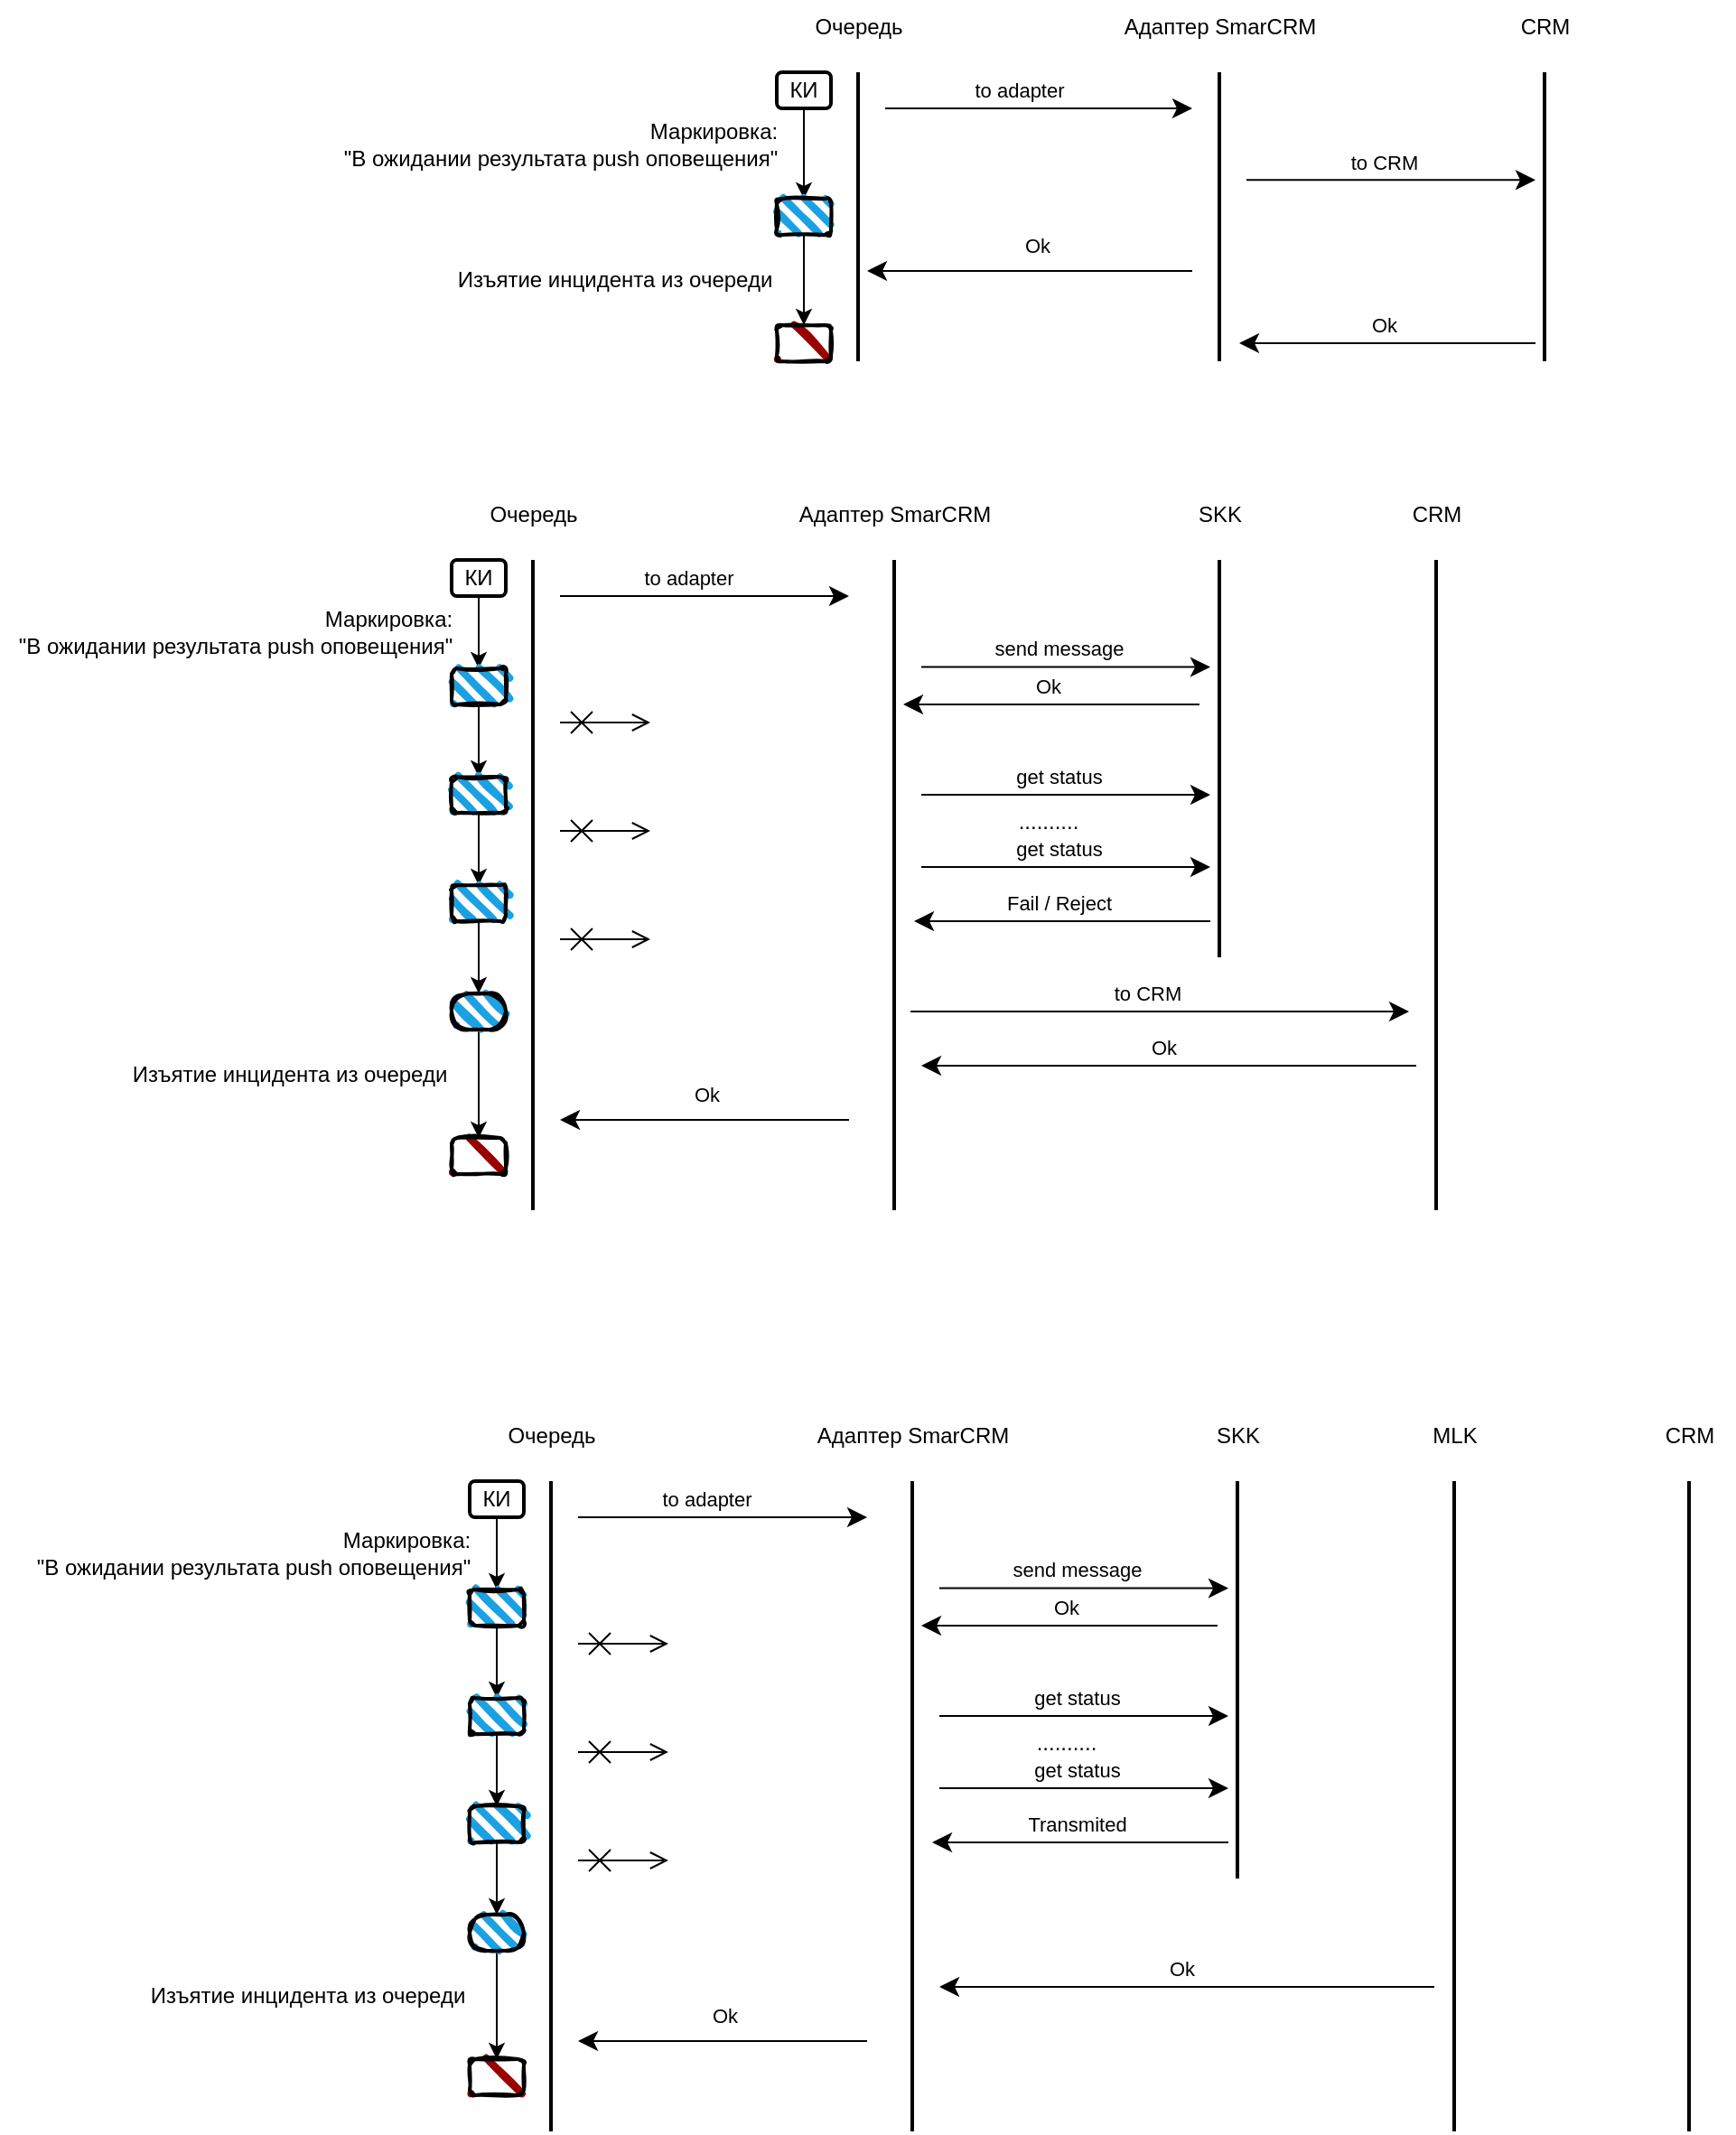 <mxfile version="21.1.5" type="github">
  <diagram name="Страница 1" id="jhRbLKA4-imZrKw_z_AS">
    <mxGraphModel dx="1875" dy="412" grid="1" gridSize="10" guides="1" tooltips="1" connect="1" arrows="1" fold="1" page="1" pageScale="1" pageWidth="827" pageHeight="1169" math="0" shadow="0">
      <root>
        <mxCell id="0" />
        <mxCell id="1" parent="0" />
        <mxCell id="TuORr6WVLsLbP89PUuP_-1" value="" style="line;strokeWidth=2;direction=south;html=1;" vertex="1" parent="1">
          <mxGeometry x="500" y="80" width="10" height="160" as="geometry" />
        </mxCell>
        <mxCell id="TuORr6WVLsLbP89PUuP_-3" value="" style="line;strokeWidth=2;direction=south;html=1;" vertex="1" parent="1">
          <mxGeometry x="680" y="80" width="10" height="160" as="geometry" />
        </mxCell>
        <mxCell id="TuORr6WVLsLbP89PUuP_-4" value="" style="line;strokeWidth=2;direction=south;html=1;" vertex="1" parent="1">
          <mxGeometry x="300" y="80" width="10" height="160" as="geometry" />
        </mxCell>
        <mxCell id="TuORr6WVLsLbP89PUuP_-7" value="" style="edgeStyle=segmentEdgeStyle;endArrow=classic;html=1;curved=0;rounded=0;endSize=8;startSize=8;" edge="1" parent="1">
          <mxGeometry width="50" height="50" relative="1" as="geometry">
            <mxPoint x="320" y="100" as="sourcePoint" />
            <mxPoint x="490" y="100" as="targetPoint" />
          </mxGeometry>
        </mxCell>
        <mxCell id="TuORr6WVLsLbP89PUuP_-17" value="to adapter" style="edgeLabel;html=1;align=center;verticalAlign=middle;resizable=0;points=[];" vertex="1" connectable="0" parent="TuORr6WVLsLbP89PUuP_-7">
          <mxGeometry x="-0.342" y="-2" relative="1" as="geometry">
            <mxPoint x="18" y="-12" as="offset" />
          </mxGeometry>
        </mxCell>
        <mxCell id="TuORr6WVLsLbP89PUuP_-8" value="to CRM" style="edgeStyle=segmentEdgeStyle;endArrow=classic;html=1;curved=0;rounded=0;endSize=8;startSize=8;" edge="1" parent="1">
          <mxGeometry x="-0.05" y="10" width="50" height="50" relative="1" as="geometry">
            <mxPoint x="520" y="139.66" as="sourcePoint" />
            <mxPoint x="680" y="139.66" as="targetPoint" />
            <mxPoint as="offset" />
          </mxGeometry>
        </mxCell>
        <mxCell id="TuORr6WVLsLbP89PUuP_-9" value="Ok" style="edgeStyle=segmentEdgeStyle;endArrow=classic;html=1;curved=0;rounded=0;endSize=8;startSize=8;" edge="1" parent="1">
          <mxGeometry x="0.024" y="-10" width="50" height="50" relative="1" as="geometry">
            <mxPoint x="680" y="230" as="sourcePoint" />
            <mxPoint x="516" y="230" as="targetPoint" />
            <mxPoint as="offset" />
          </mxGeometry>
        </mxCell>
        <mxCell id="TuORr6WVLsLbP89PUuP_-11" value="Очередь" style="text;html=1;align=center;verticalAlign=middle;resizable=0;points=[];autosize=1;strokeColor=none;fillColor=none;" vertex="1" parent="1">
          <mxGeometry x="270" y="40" width="70" height="30" as="geometry" />
        </mxCell>
        <mxCell id="TuORr6WVLsLbP89PUuP_-12" value="Адаптер SmarCRM" style="text;html=1;align=center;verticalAlign=middle;resizable=0;points=[];autosize=1;strokeColor=none;fillColor=none;" vertex="1" parent="1">
          <mxGeometry x="440" y="40" width="130" height="30" as="geometry" />
        </mxCell>
        <mxCell id="TuORr6WVLsLbP89PUuP_-29" value="" style="edgeStyle=orthogonalEdgeStyle;rounded=0;orthogonalLoop=1;jettySize=auto;html=1;" edge="1" parent="1" source="TuORr6WVLsLbP89PUuP_-15" target="TuORr6WVLsLbP89PUuP_-16">
          <mxGeometry relative="1" as="geometry" />
        </mxCell>
        <mxCell id="TuORr6WVLsLbP89PUuP_-15" value="КИ" style="rounded=1;whiteSpace=wrap;html=1;strokeWidth=2;" vertex="1" parent="1">
          <mxGeometry x="260" y="80" width="30" height="20" as="geometry" />
        </mxCell>
        <mxCell id="TuORr6WVLsLbP89PUuP_-32" value="" style="edgeStyle=orthogonalEdgeStyle;rounded=0;orthogonalLoop=1;jettySize=auto;html=1;" edge="1" parent="1" source="TuORr6WVLsLbP89PUuP_-16" target="TuORr6WVLsLbP89PUuP_-23">
          <mxGeometry relative="1" as="geometry" />
        </mxCell>
        <mxCell id="TuORr6WVLsLbP89PUuP_-16" value="" style="rounded=1;whiteSpace=wrap;html=1;strokeWidth=2;fillWeight=4;hachureGap=8;hachureAngle=45;fillColor=#1ba1e2;sketch=1;" vertex="1" parent="1">
          <mxGeometry x="260" y="150" width="30" height="20" as="geometry" />
        </mxCell>
        <mxCell id="TuORr6WVLsLbP89PUuP_-21" value="" style="edgeStyle=segmentEdgeStyle;endArrow=classic;html=1;curved=0;rounded=0;endSize=8;startSize=8;" edge="1" parent="1">
          <mxGeometry width="50" height="50" relative="1" as="geometry">
            <mxPoint x="490" y="190" as="sourcePoint" />
            <mxPoint x="310" y="190" as="targetPoint" />
          </mxGeometry>
        </mxCell>
        <mxCell id="TuORr6WVLsLbP89PUuP_-22" value="Ok" style="edgeLabel;html=1;align=center;verticalAlign=middle;resizable=0;points=[];" vertex="1" connectable="0" parent="TuORr6WVLsLbP89PUuP_-21">
          <mxGeometry x="-0.342" y="-2" relative="1" as="geometry">
            <mxPoint x="-27" y="-12" as="offset" />
          </mxGeometry>
        </mxCell>
        <mxCell id="TuORr6WVLsLbP89PUuP_-23" value="" style="rounded=1;whiteSpace=wrap;html=1;strokeWidth=2;fillWeight=4;hachureGap=20;hachureAngle=45;fillColor=#990000;sketch=1;" vertex="1" parent="1">
          <mxGeometry x="260" y="220" width="30" height="20" as="geometry" />
        </mxCell>
        <mxCell id="TuORr6WVLsLbP89PUuP_-28" value="CRM" style="text;html=1;align=center;verticalAlign=middle;resizable=0;points=[];autosize=1;strokeColor=none;fillColor=none;" vertex="1" parent="1">
          <mxGeometry x="660" y="40" width="50" height="30" as="geometry" />
        </mxCell>
        <mxCell id="TuORr6WVLsLbP89PUuP_-31" value="&lt;div align=&quot;right&quot;&gt;Маркировка: &lt;br&gt;&lt;/div&gt;&quot;В ожидании результата &lt;span lang=&quot;EN-US&quot;&gt;push &lt;/span&gt;&lt;span&gt;оповещения&quot;&lt;/span&gt;" style="text;html=1;align=center;verticalAlign=middle;resizable=0;points=[];autosize=1;strokeColor=none;fillColor=none;" vertex="1" parent="1">
          <mxGeometry x="10" y="100" width="260" height="40" as="geometry" />
        </mxCell>
        <mxCell id="TuORr6WVLsLbP89PUuP_-33" value="Изъятие инцидента из очереди" style="text;html=1;align=center;verticalAlign=middle;resizable=0;points=[];autosize=1;strokeColor=none;fillColor=none;" vertex="1" parent="1">
          <mxGeometry x="70" y="180" width="200" height="30" as="geometry" />
        </mxCell>
        <mxCell id="TuORr6WVLsLbP89PUuP_-34" value="" style="line;strokeWidth=2;direction=south;html=1;" vertex="1" parent="1">
          <mxGeometry x="320" y="350" width="10" height="360" as="geometry" />
        </mxCell>
        <mxCell id="TuORr6WVLsLbP89PUuP_-35" value="" style="line;strokeWidth=2;direction=south;html=1;" vertex="1" parent="1">
          <mxGeometry x="500" y="350" width="10" height="220" as="geometry" />
        </mxCell>
        <mxCell id="TuORr6WVLsLbP89PUuP_-36" value="" style="line;strokeWidth=2;direction=south;html=1;" vertex="1" parent="1">
          <mxGeometry x="120" y="350" width="10" height="360" as="geometry" />
        </mxCell>
        <mxCell id="TuORr6WVLsLbP89PUuP_-37" value="" style="edgeStyle=segmentEdgeStyle;endArrow=classic;html=1;curved=0;rounded=0;endSize=8;startSize=8;" edge="1" parent="1">
          <mxGeometry width="50" height="50" relative="1" as="geometry">
            <mxPoint x="140" y="370" as="sourcePoint" />
            <mxPoint x="300" y="370" as="targetPoint" />
          </mxGeometry>
        </mxCell>
        <mxCell id="TuORr6WVLsLbP89PUuP_-38" value="to adapter" style="edgeLabel;html=1;align=center;verticalAlign=middle;resizable=0;points=[];" vertex="1" connectable="0" parent="TuORr6WVLsLbP89PUuP_-37">
          <mxGeometry x="-0.342" y="-2" relative="1" as="geometry">
            <mxPoint x="18" y="-12" as="offset" />
          </mxGeometry>
        </mxCell>
        <mxCell id="TuORr6WVLsLbP89PUuP_-39" value="send message" style="edgeStyle=segmentEdgeStyle;endArrow=classic;html=1;curved=0;rounded=0;endSize=8;startSize=8;" edge="1" parent="1">
          <mxGeometry x="-0.05" y="10" width="50" height="50" relative="1" as="geometry">
            <mxPoint x="340" y="409.31" as="sourcePoint" />
            <mxPoint x="500" y="409.31" as="targetPoint" />
            <mxPoint as="offset" />
          </mxGeometry>
        </mxCell>
        <mxCell id="TuORr6WVLsLbP89PUuP_-40" value="Ok" style="edgeStyle=segmentEdgeStyle;endArrow=classic;html=1;curved=0;rounded=0;endSize=8;startSize=8;" edge="1" parent="1">
          <mxGeometry x="0.026" y="-10" width="50" height="50" relative="1" as="geometry">
            <mxPoint x="494" y="430" as="sourcePoint" />
            <mxPoint x="330" y="430" as="targetPoint" />
            <mxPoint as="offset" />
          </mxGeometry>
        </mxCell>
        <mxCell id="TuORr6WVLsLbP89PUuP_-41" value="Очередь" style="text;html=1;align=center;verticalAlign=middle;resizable=0;points=[];autosize=1;strokeColor=none;fillColor=none;" vertex="1" parent="1">
          <mxGeometry x="90" y="310" width="70" height="30" as="geometry" />
        </mxCell>
        <mxCell id="TuORr6WVLsLbP89PUuP_-42" value="Адаптер SmarCRM" style="text;html=1;align=center;verticalAlign=middle;resizable=0;points=[];autosize=1;strokeColor=none;fillColor=none;" vertex="1" parent="1">
          <mxGeometry x="260" y="310" width="130" height="30" as="geometry" />
        </mxCell>
        <mxCell id="TuORr6WVLsLbP89PUuP_-43" value="" style="edgeStyle=orthogonalEdgeStyle;rounded=0;orthogonalLoop=1;jettySize=auto;html=1;" edge="1" parent="1" source="TuORr6WVLsLbP89PUuP_-44" target="TuORr6WVLsLbP89PUuP_-46">
          <mxGeometry relative="1" as="geometry" />
        </mxCell>
        <mxCell id="TuORr6WVLsLbP89PUuP_-44" value="КИ" style="rounded=1;whiteSpace=wrap;html=1;strokeWidth=2;" vertex="1" parent="1">
          <mxGeometry x="80" y="350" width="30" height="20" as="geometry" />
        </mxCell>
        <mxCell id="TuORr6WVLsLbP89PUuP_-87" style="edgeStyle=orthogonalEdgeStyle;rounded=0;orthogonalLoop=1;jettySize=auto;html=1;entryX=0.5;entryY=0;entryDx=0;entryDy=0;" edge="1" parent="1" source="TuORr6WVLsLbP89PUuP_-46" target="TuORr6WVLsLbP89PUuP_-82">
          <mxGeometry relative="1" as="geometry" />
        </mxCell>
        <mxCell id="TuORr6WVLsLbP89PUuP_-46" value="" style="rounded=1;whiteSpace=wrap;html=1;strokeWidth=2;fillWeight=4;hachureGap=8;hachureAngle=45;fillColor=#1ba1e2;sketch=1;" vertex="1" parent="1">
          <mxGeometry x="80" y="410" width="30" height="20" as="geometry" />
        </mxCell>
        <mxCell id="TuORr6WVLsLbP89PUuP_-50" value="SKK" style="text;html=1;align=center;verticalAlign=middle;resizable=0;points=[];autosize=1;strokeColor=none;fillColor=none;" vertex="1" parent="1">
          <mxGeometry x="480" y="310" width="50" height="30" as="geometry" />
        </mxCell>
        <mxCell id="TuORr6WVLsLbP89PUuP_-51" value="&lt;div align=&quot;right&quot;&gt;Маркировка: &lt;br&gt;&lt;/div&gt;&quot;В ожидании результата &lt;span lang=&quot;EN-US&quot;&gt;push &lt;/span&gt;&lt;span&gt;оповещения&quot;&lt;/span&gt;" style="text;html=1;align=center;verticalAlign=middle;resizable=0;points=[];autosize=1;strokeColor=none;fillColor=none;" vertex="1" parent="1">
          <mxGeometry x="-170" y="370" width="260" height="40" as="geometry" />
        </mxCell>
        <mxCell id="TuORr6WVLsLbP89PUuP_-53" value="get status" style="edgeStyle=segmentEdgeStyle;endArrow=classic;html=1;curved=0;rounded=0;endSize=8;startSize=8;" edge="1" parent="1">
          <mxGeometry x="-0.05" y="10" width="50" height="50" relative="1" as="geometry">
            <mxPoint x="340" y="480.0" as="sourcePoint" />
            <mxPoint x="500" y="480.0" as="targetPoint" />
            <mxPoint as="offset" />
          </mxGeometry>
        </mxCell>
        <mxCell id="TuORr6WVLsLbP89PUuP_-54" value=".........." style="text;html=1;align=center;verticalAlign=middle;resizable=0;points=[];autosize=1;strokeColor=none;fillColor=none;" vertex="1" parent="1">
          <mxGeometry x="380" y="480" width="60" height="30" as="geometry" />
        </mxCell>
        <mxCell id="TuORr6WVLsLbP89PUuP_-55" value="get status" style="edgeStyle=segmentEdgeStyle;endArrow=classic;html=1;curved=0;rounded=0;endSize=8;startSize=8;" edge="1" parent="1">
          <mxGeometry x="-0.05" y="10" width="50" height="50" relative="1" as="geometry">
            <mxPoint x="340" y="520" as="sourcePoint" />
            <mxPoint x="500" y="520" as="targetPoint" />
            <mxPoint as="offset" />
          </mxGeometry>
        </mxCell>
        <mxCell id="TuORr6WVLsLbP89PUuP_-56" value="Fail / Reject" style="edgeStyle=segmentEdgeStyle;endArrow=classic;html=1;curved=0;rounded=0;endSize=8;startSize=8;" edge="1" parent="1">
          <mxGeometry x="0.026" y="-10" width="50" height="50" relative="1" as="geometry">
            <mxPoint x="500" y="550" as="sourcePoint" />
            <mxPoint x="336" y="550" as="targetPoint" />
            <mxPoint as="offset" />
          </mxGeometry>
        </mxCell>
        <mxCell id="TuORr6WVLsLbP89PUuP_-75" value="" style="line;strokeWidth=2;direction=south;html=1;" vertex="1" parent="1">
          <mxGeometry x="620" y="350" width="10" height="360" as="geometry" />
        </mxCell>
        <mxCell id="TuORr6WVLsLbP89PUuP_-76" value="CRM" style="text;html=1;align=center;verticalAlign=middle;resizable=0;points=[];autosize=1;strokeColor=none;fillColor=none;" vertex="1" parent="1">
          <mxGeometry x="600" y="310" width="50" height="30" as="geometry" />
        </mxCell>
        <mxCell id="TuORr6WVLsLbP89PUuP_-78" value="to CRM" style="edgeStyle=segmentEdgeStyle;endArrow=classic;html=1;curved=0;rounded=0;endSize=8;startSize=8;" edge="1" parent="1">
          <mxGeometry x="-0.05" y="10" width="50" height="50" relative="1" as="geometry">
            <mxPoint x="334" y="600" as="sourcePoint" />
            <mxPoint x="610" y="600" as="targetPoint" />
            <mxPoint as="offset" />
          </mxGeometry>
        </mxCell>
        <mxCell id="TuORr6WVLsLbP89PUuP_-79" value="Ok" style="edgeStyle=segmentEdgeStyle;endArrow=classic;html=1;curved=0;rounded=0;endSize=8;startSize=8;" edge="1" parent="1">
          <mxGeometry x="0.026" y="-10" width="50" height="50" relative="1" as="geometry">
            <mxPoint x="614" y="630" as="sourcePoint" />
            <mxPoint x="340" y="630" as="targetPoint" />
            <mxPoint as="offset" />
          </mxGeometry>
        </mxCell>
        <mxCell id="TuORr6WVLsLbP89PUuP_-80" value="" style="edgeStyle=segmentEdgeStyle;endArrow=classic;html=1;curved=0;rounded=0;endSize=8;startSize=8;" edge="1" parent="1">
          <mxGeometry width="50" height="50" relative="1" as="geometry">
            <mxPoint x="300" y="660" as="sourcePoint" />
            <mxPoint x="140" y="660" as="targetPoint" />
          </mxGeometry>
        </mxCell>
        <mxCell id="TuORr6WVLsLbP89PUuP_-81" value="Ok" style="edgeLabel;html=1;align=center;verticalAlign=middle;resizable=0;points=[];" vertex="1" connectable="0" parent="TuORr6WVLsLbP89PUuP_-80">
          <mxGeometry x="-0.342" y="-2" relative="1" as="geometry">
            <mxPoint x="-27" y="-12" as="offset" />
          </mxGeometry>
        </mxCell>
        <mxCell id="TuORr6WVLsLbP89PUuP_-88" style="edgeStyle=orthogonalEdgeStyle;rounded=0;orthogonalLoop=1;jettySize=auto;html=1;entryX=0.5;entryY=0;entryDx=0;entryDy=0;" edge="1" parent="1" source="TuORr6WVLsLbP89PUuP_-82" target="TuORr6WVLsLbP89PUuP_-83">
          <mxGeometry relative="1" as="geometry" />
        </mxCell>
        <mxCell id="TuORr6WVLsLbP89PUuP_-82" value="" style="rounded=1;whiteSpace=wrap;html=1;strokeWidth=2;fillWeight=4;hachureGap=8;hachureAngle=45;fillColor=#1ba1e2;sketch=1;" vertex="1" parent="1">
          <mxGeometry x="80" y="470" width="30" height="20" as="geometry" />
        </mxCell>
        <mxCell id="TuORr6WVLsLbP89PUuP_-89" style="edgeStyle=orthogonalEdgeStyle;rounded=0;orthogonalLoop=1;jettySize=auto;html=1;entryX=0.5;entryY=0;entryDx=0;entryDy=0;" edge="1" parent="1" source="TuORr6WVLsLbP89PUuP_-83" target="TuORr6WVLsLbP89PUuP_-84">
          <mxGeometry relative="1" as="geometry" />
        </mxCell>
        <mxCell id="TuORr6WVLsLbP89PUuP_-83" value="" style="rounded=1;whiteSpace=wrap;html=1;strokeWidth=2;fillWeight=4;hachureGap=8;hachureAngle=45;fillColor=#1ba1e2;sketch=1;" vertex="1" parent="1">
          <mxGeometry x="80" y="530" width="30" height="20" as="geometry" />
        </mxCell>
        <mxCell id="TuORr6WVLsLbP89PUuP_-90" style="edgeStyle=orthogonalEdgeStyle;rounded=0;orthogonalLoop=1;jettySize=auto;html=1;entryX=0.5;entryY=0;entryDx=0;entryDy=0;" edge="1" parent="1" source="TuORr6WVLsLbP89PUuP_-84" target="TuORr6WVLsLbP89PUuP_-85">
          <mxGeometry relative="1" as="geometry" />
        </mxCell>
        <mxCell id="TuORr6WVLsLbP89PUuP_-84" value="" style="rounded=1;whiteSpace=wrap;html=1;strokeWidth=2;fillWeight=4;hachureGap=8;hachureAngle=45;fillColor=#1ba1e2;sketch=1;arcSize=50;" vertex="1" parent="1">
          <mxGeometry x="80" y="590" width="30" height="20" as="geometry" />
        </mxCell>
        <mxCell id="TuORr6WVLsLbP89PUuP_-85" value="" style="rounded=1;whiteSpace=wrap;html=1;strokeWidth=2;fillWeight=4;hachureGap=20;hachureAngle=45;fillColor=#990000;sketch=1;" vertex="1" parent="1">
          <mxGeometry x="80" y="670" width="30" height="20" as="geometry" />
        </mxCell>
        <mxCell id="TuORr6WVLsLbP89PUuP_-91" value="Изъятие инцидента из очереди" style="text;html=1;align=center;verticalAlign=middle;resizable=0;points=[];autosize=1;strokeColor=none;fillColor=none;" vertex="1" parent="1">
          <mxGeometry x="-110" y="620" width="200" height="30" as="geometry" />
        </mxCell>
        <mxCell id="TuORr6WVLsLbP89PUuP_-97" value="" style="endArrow=open;startArrow=cross;endFill=0;startFill=0;endSize=8;startSize=10;html=1;rounded=0;" edge="1" parent="1">
          <mxGeometry width="160" relative="1" as="geometry">
            <mxPoint x="140" y="440" as="sourcePoint" />
            <mxPoint x="190" y="440" as="targetPoint" />
          </mxGeometry>
        </mxCell>
        <mxCell id="TuORr6WVLsLbP89PUuP_-98" value="" style="endArrow=open;startArrow=cross;endFill=0;startFill=0;endSize=8;startSize=10;html=1;rounded=0;" edge="1" parent="1">
          <mxGeometry width="160" relative="1" as="geometry">
            <mxPoint x="140" y="500" as="sourcePoint" />
            <mxPoint x="190" y="500" as="targetPoint" />
          </mxGeometry>
        </mxCell>
        <mxCell id="TuORr6WVLsLbP89PUuP_-99" value="" style="endArrow=open;startArrow=cross;endFill=0;startFill=0;endSize=8;startSize=10;html=1;rounded=0;" edge="1" parent="1">
          <mxGeometry width="160" relative="1" as="geometry">
            <mxPoint x="140" y="560" as="sourcePoint" />
            <mxPoint x="190" y="560" as="targetPoint" />
          </mxGeometry>
        </mxCell>
        <mxCell id="TuORr6WVLsLbP89PUuP_-100" value="" style="line;strokeWidth=2;direction=south;html=1;" vertex="1" parent="1">
          <mxGeometry x="330" y="860" width="10" height="360" as="geometry" />
        </mxCell>
        <mxCell id="TuORr6WVLsLbP89PUuP_-101" value="" style="line;strokeWidth=2;direction=south;html=1;" vertex="1" parent="1">
          <mxGeometry x="510" y="860" width="10" height="220" as="geometry" />
        </mxCell>
        <mxCell id="TuORr6WVLsLbP89PUuP_-102" value="" style="line;strokeWidth=2;direction=south;html=1;" vertex="1" parent="1">
          <mxGeometry x="130" y="860" width="10" height="360" as="geometry" />
        </mxCell>
        <mxCell id="TuORr6WVLsLbP89PUuP_-103" value="" style="edgeStyle=segmentEdgeStyle;endArrow=classic;html=1;curved=0;rounded=0;endSize=8;startSize=8;" edge="1" parent="1">
          <mxGeometry width="50" height="50" relative="1" as="geometry">
            <mxPoint x="150" y="880" as="sourcePoint" />
            <mxPoint x="310" y="880" as="targetPoint" />
          </mxGeometry>
        </mxCell>
        <mxCell id="TuORr6WVLsLbP89PUuP_-104" value="to adapter" style="edgeLabel;html=1;align=center;verticalAlign=middle;resizable=0;points=[];" vertex="1" connectable="0" parent="TuORr6WVLsLbP89PUuP_-103">
          <mxGeometry x="-0.342" y="-2" relative="1" as="geometry">
            <mxPoint x="18" y="-12" as="offset" />
          </mxGeometry>
        </mxCell>
        <mxCell id="TuORr6WVLsLbP89PUuP_-105" value="send message" style="edgeStyle=segmentEdgeStyle;endArrow=classic;html=1;curved=0;rounded=0;endSize=8;startSize=8;" edge="1" parent="1">
          <mxGeometry x="-0.05" y="10" width="50" height="50" relative="1" as="geometry">
            <mxPoint x="350" y="919.31" as="sourcePoint" />
            <mxPoint x="510" y="919.31" as="targetPoint" />
            <mxPoint as="offset" />
          </mxGeometry>
        </mxCell>
        <mxCell id="TuORr6WVLsLbP89PUuP_-106" value="Ok" style="edgeStyle=segmentEdgeStyle;endArrow=classic;html=1;curved=0;rounded=0;endSize=8;startSize=8;" edge="1" parent="1">
          <mxGeometry x="0.026" y="-10" width="50" height="50" relative="1" as="geometry">
            <mxPoint x="504" y="940" as="sourcePoint" />
            <mxPoint x="340" y="940" as="targetPoint" />
            <mxPoint as="offset" />
          </mxGeometry>
        </mxCell>
        <mxCell id="TuORr6WVLsLbP89PUuP_-107" value="Очередь" style="text;html=1;align=center;verticalAlign=middle;resizable=0;points=[];autosize=1;strokeColor=none;fillColor=none;" vertex="1" parent="1">
          <mxGeometry x="100" y="820" width="70" height="30" as="geometry" />
        </mxCell>
        <mxCell id="TuORr6WVLsLbP89PUuP_-108" value="Адаптер SmarCRM" style="text;html=1;align=center;verticalAlign=middle;resizable=0;points=[];autosize=1;strokeColor=none;fillColor=none;" vertex="1" parent="1">
          <mxGeometry x="270" y="820" width="130" height="30" as="geometry" />
        </mxCell>
        <mxCell id="TuORr6WVLsLbP89PUuP_-109" value="" style="edgeStyle=orthogonalEdgeStyle;rounded=0;orthogonalLoop=1;jettySize=auto;html=1;" edge="1" parent="1" source="TuORr6WVLsLbP89PUuP_-110" target="TuORr6WVLsLbP89PUuP_-112">
          <mxGeometry relative="1" as="geometry" />
        </mxCell>
        <mxCell id="TuORr6WVLsLbP89PUuP_-110" value="КИ" style="rounded=1;whiteSpace=wrap;html=1;strokeWidth=2;" vertex="1" parent="1">
          <mxGeometry x="90" y="860" width="30" height="20" as="geometry" />
        </mxCell>
        <mxCell id="TuORr6WVLsLbP89PUuP_-111" style="edgeStyle=orthogonalEdgeStyle;rounded=0;orthogonalLoop=1;jettySize=auto;html=1;entryX=0.5;entryY=0;entryDx=0;entryDy=0;" edge="1" parent="1" source="TuORr6WVLsLbP89PUuP_-112" target="TuORr6WVLsLbP89PUuP_-126">
          <mxGeometry relative="1" as="geometry" />
        </mxCell>
        <mxCell id="TuORr6WVLsLbP89PUuP_-112" value="" style="rounded=1;whiteSpace=wrap;html=1;strokeWidth=2;fillWeight=4;hachureGap=8;hachureAngle=45;fillColor=#1ba1e2;sketch=1;" vertex="1" parent="1">
          <mxGeometry x="90" y="920" width="30" height="20" as="geometry" />
        </mxCell>
        <mxCell id="TuORr6WVLsLbP89PUuP_-113" value="SKK" style="text;html=1;align=center;verticalAlign=middle;resizable=0;points=[];autosize=1;strokeColor=none;fillColor=none;" vertex="1" parent="1">
          <mxGeometry x="490" y="820" width="50" height="30" as="geometry" />
        </mxCell>
        <mxCell id="TuORr6WVLsLbP89PUuP_-114" value="&lt;div align=&quot;right&quot;&gt;Маркировка: &lt;br&gt;&lt;/div&gt;&quot;В ожидании результата &lt;span lang=&quot;EN-US&quot;&gt;push &lt;/span&gt;&lt;span&gt;оповещения&quot;&lt;/span&gt;" style="text;html=1;align=center;verticalAlign=middle;resizable=0;points=[];autosize=1;strokeColor=none;fillColor=none;" vertex="1" parent="1">
          <mxGeometry x="-160" y="880" width="260" height="40" as="geometry" />
        </mxCell>
        <mxCell id="TuORr6WVLsLbP89PUuP_-115" value="get status" style="edgeStyle=segmentEdgeStyle;endArrow=classic;html=1;curved=0;rounded=0;endSize=8;startSize=8;" edge="1" parent="1">
          <mxGeometry x="-0.05" y="10" width="50" height="50" relative="1" as="geometry">
            <mxPoint x="350" y="990" as="sourcePoint" />
            <mxPoint x="510" y="990" as="targetPoint" />
            <mxPoint as="offset" />
          </mxGeometry>
        </mxCell>
        <mxCell id="TuORr6WVLsLbP89PUuP_-116" value=".........." style="text;html=1;align=center;verticalAlign=middle;resizable=0;points=[];autosize=1;strokeColor=none;fillColor=none;" vertex="1" parent="1">
          <mxGeometry x="390" y="990" width="60" height="30" as="geometry" />
        </mxCell>
        <mxCell id="TuORr6WVLsLbP89PUuP_-117" value="get status" style="edgeStyle=segmentEdgeStyle;endArrow=classic;html=1;curved=0;rounded=0;endSize=8;startSize=8;" edge="1" parent="1">
          <mxGeometry x="-0.05" y="10" width="50" height="50" relative="1" as="geometry">
            <mxPoint x="350" y="1030" as="sourcePoint" />
            <mxPoint x="510" y="1030" as="targetPoint" />
            <mxPoint as="offset" />
          </mxGeometry>
        </mxCell>
        <mxCell id="TuORr6WVLsLbP89PUuP_-118" value="Transmited" style="edgeStyle=segmentEdgeStyle;endArrow=classic;html=1;curved=0;rounded=0;endSize=8;startSize=8;" edge="1" parent="1">
          <mxGeometry x="0.026" y="-10" width="50" height="50" relative="1" as="geometry">
            <mxPoint x="510" y="1060" as="sourcePoint" />
            <mxPoint x="346" y="1060" as="targetPoint" />
            <mxPoint as="offset" />
          </mxGeometry>
        </mxCell>
        <mxCell id="TuORr6WVLsLbP89PUuP_-119" value="" style="line;strokeWidth=2;direction=south;html=1;" vertex="1" parent="1">
          <mxGeometry x="630" y="860" width="10" height="360" as="geometry" />
        </mxCell>
        <mxCell id="TuORr6WVLsLbP89PUuP_-120" value="MLK" style="text;html=1;align=center;verticalAlign=middle;resizable=0;points=[];autosize=1;strokeColor=none;fillColor=none;" vertex="1" parent="1">
          <mxGeometry x="610" y="820" width="50" height="30" as="geometry" />
        </mxCell>
        <mxCell id="TuORr6WVLsLbP89PUuP_-122" value="Ok" style="edgeStyle=segmentEdgeStyle;endArrow=classic;html=1;curved=0;rounded=0;endSize=8;startSize=8;" edge="1" parent="1">
          <mxGeometry x="0.026" y="-10" width="50" height="50" relative="1" as="geometry">
            <mxPoint x="624" y="1140" as="sourcePoint" />
            <mxPoint x="350" y="1140" as="targetPoint" />
            <mxPoint as="offset" />
          </mxGeometry>
        </mxCell>
        <mxCell id="TuORr6WVLsLbP89PUuP_-123" value="" style="edgeStyle=segmentEdgeStyle;endArrow=classic;html=1;curved=0;rounded=0;endSize=8;startSize=8;" edge="1" parent="1">
          <mxGeometry width="50" height="50" relative="1" as="geometry">
            <mxPoint x="310" y="1170" as="sourcePoint" />
            <mxPoint x="150" y="1170" as="targetPoint" />
          </mxGeometry>
        </mxCell>
        <mxCell id="TuORr6WVLsLbP89PUuP_-124" value="Ok" style="edgeLabel;html=1;align=center;verticalAlign=middle;resizable=0;points=[];" vertex="1" connectable="0" parent="TuORr6WVLsLbP89PUuP_-123">
          <mxGeometry x="-0.342" y="-2" relative="1" as="geometry">
            <mxPoint x="-27" y="-12" as="offset" />
          </mxGeometry>
        </mxCell>
        <mxCell id="TuORr6WVLsLbP89PUuP_-125" style="edgeStyle=orthogonalEdgeStyle;rounded=0;orthogonalLoop=1;jettySize=auto;html=1;entryX=0.5;entryY=0;entryDx=0;entryDy=0;" edge="1" parent="1" source="TuORr6WVLsLbP89PUuP_-126" target="TuORr6WVLsLbP89PUuP_-128">
          <mxGeometry relative="1" as="geometry" />
        </mxCell>
        <mxCell id="TuORr6WVLsLbP89PUuP_-126" value="" style="rounded=1;whiteSpace=wrap;html=1;strokeWidth=2;fillWeight=4;hachureGap=8;hachureAngle=45;fillColor=#1ba1e2;sketch=1;" vertex="1" parent="1">
          <mxGeometry x="90" y="980" width="30" height="20" as="geometry" />
        </mxCell>
        <mxCell id="TuORr6WVLsLbP89PUuP_-127" style="edgeStyle=orthogonalEdgeStyle;rounded=0;orthogonalLoop=1;jettySize=auto;html=1;entryX=0.5;entryY=0;entryDx=0;entryDy=0;" edge="1" parent="1" source="TuORr6WVLsLbP89PUuP_-128" target="TuORr6WVLsLbP89PUuP_-130">
          <mxGeometry relative="1" as="geometry" />
        </mxCell>
        <mxCell id="TuORr6WVLsLbP89PUuP_-128" value="" style="rounded=1;whiteSpace=wrap;html=1;strokeWidth=2;fillWeight=4;hachureGap=8;hachureAngle=45;fillColor=#1ba1e2;sketch=1;" vertex="1" parent="1">
          <mxGeometry x="90" y="1040" width="30" height="20" as="geometry" />
        </mxCell>
        <mxCell id="TuORr6WVLsLbP89PUuP_-129" style="edgeStyle=orthogonalEdgeStyle;rounded=0;orthogonalLoop=1;jettySize=auto;html=1;entryX=0.5;entryY=0;entryDx=0;entryDy=0;" edge="1" parent="1" source="TuORr6WVLsLbP89PUuP_-130" target="TuORr6WVLsLbP89PUuP_-131">
          <mxGeometry relative="1" as="geometry" />
        </mxCell>
        <mxCell id="TuORr6WVLsLbP89PUuP_-130" value="" style="rounded=1;whiteSpace=wrap;html=1;strokeWidth=2;fillWeight=4;hachureGap=8;hachureAngle=45;fillColor=#1ba1e2;sketch=1;arcSize=50;" vertex="1" parent="1">
          <mxGeometry x="90" y="1100" width="30" height="20" as="geometry" />
        </mxCell>
        <mxCell id="TuORr6WVLsLbP89PUuP_-131" value="" style="rounded=1;whiteSpace=wrap;html=1;strokeWidth=2;fillWeight=4;hachureGap=20;hachureAngle=45;fillColor=#990000;sketch=1;" vertex="1" parent="1">
          <mxGeometry x="90" y="1180" width="30" height="20" as="geometry" />
        </mxCell>
        <mxCell id="TuORr6WVLsLbP89PUuP_-132" value="Изъятие инцидента из очереди" style="text;html=1;align=center;verticalAlign=middle;resizable=0;points=[];autosize=1;strokeColor=none;fillColor=none;" vertex="1" parent="1">
          <mxGeometry x="-100" y="1130" width="200" height="30" as="geometry" />
        </mxCell>
        <mxCell id="TuORr6WVLsLbP89PUuP_-133" value="" style="endArrow=open;startArrow=cross;endFill=0;startFill=0;endSize=8;startSize=10;html=1;rounded=0;" edge="1" parent="1">
          <mxGeometry width="160" relative="1" as="geometry">
            <mxPoint x="150" y="950" as="sourcePoint" />
            <mxPoint x="200" y="950" as="targetPoint" />
          </mxGeometry>
        </mxCell>
        <mxCell id="TuORr6WVLsLbP89PUuP_-134" value="" style="endArrow=open;startArrow=cross;endFill=0;startFill=0;endSize=8;startSize=10;html=1;rounded=0;" edge="1" parent="1">
          <mxGeometry width="160" relative="1" as="geometry">
            <mxPoint x="150" y="1010" as="sourcePoint" />
            <mxPoint x="200" y="1010" as="targetPoint" />
          </mxGeometry>
        </mxCell>
        <mxCell id="TuORr6WVLsLbP89PUuP_-135" value="" style="endArrow=open;startArrow=cross;endFill=0;startFill=0;endSize=8;startSize=10;html=1;rounded=0;" edge="1" parent="1">
          <mxGeometry width="160" relative="1" as="geometry">
            <mxPoint x="150" y="1070" as="sourcePoint" />
            <mxPoint x="200" y="1070" as="targetPoint" />
          </mxGeometry>
        </mxCell>
        <mxCell id="TuORr6WVLsLbP89PUuP_-136" value="" style="line;strokeWidth=2;direction=south;html=1;" vertex="1" parent="1">
          <mxGeometry x="760" y="860" width="10" height="360" as="geometry" />
        </mxCell>
        <mxCell id="TuORr6WVLsLbP89PUuP_-137" value="CRM" style="text;html=1;align=center;verticalAlign=middle;resizable=0;points=[];autosize=1;strokeColor=none;fillColor=none;" vertex="1" parent="1">
          <mxGeometry x="740" y="820" width="50" height="30" as="geometry" />
        </mxCell>
      </root>
    </mxGraphModel>
  </diagram>
</mxfile>
